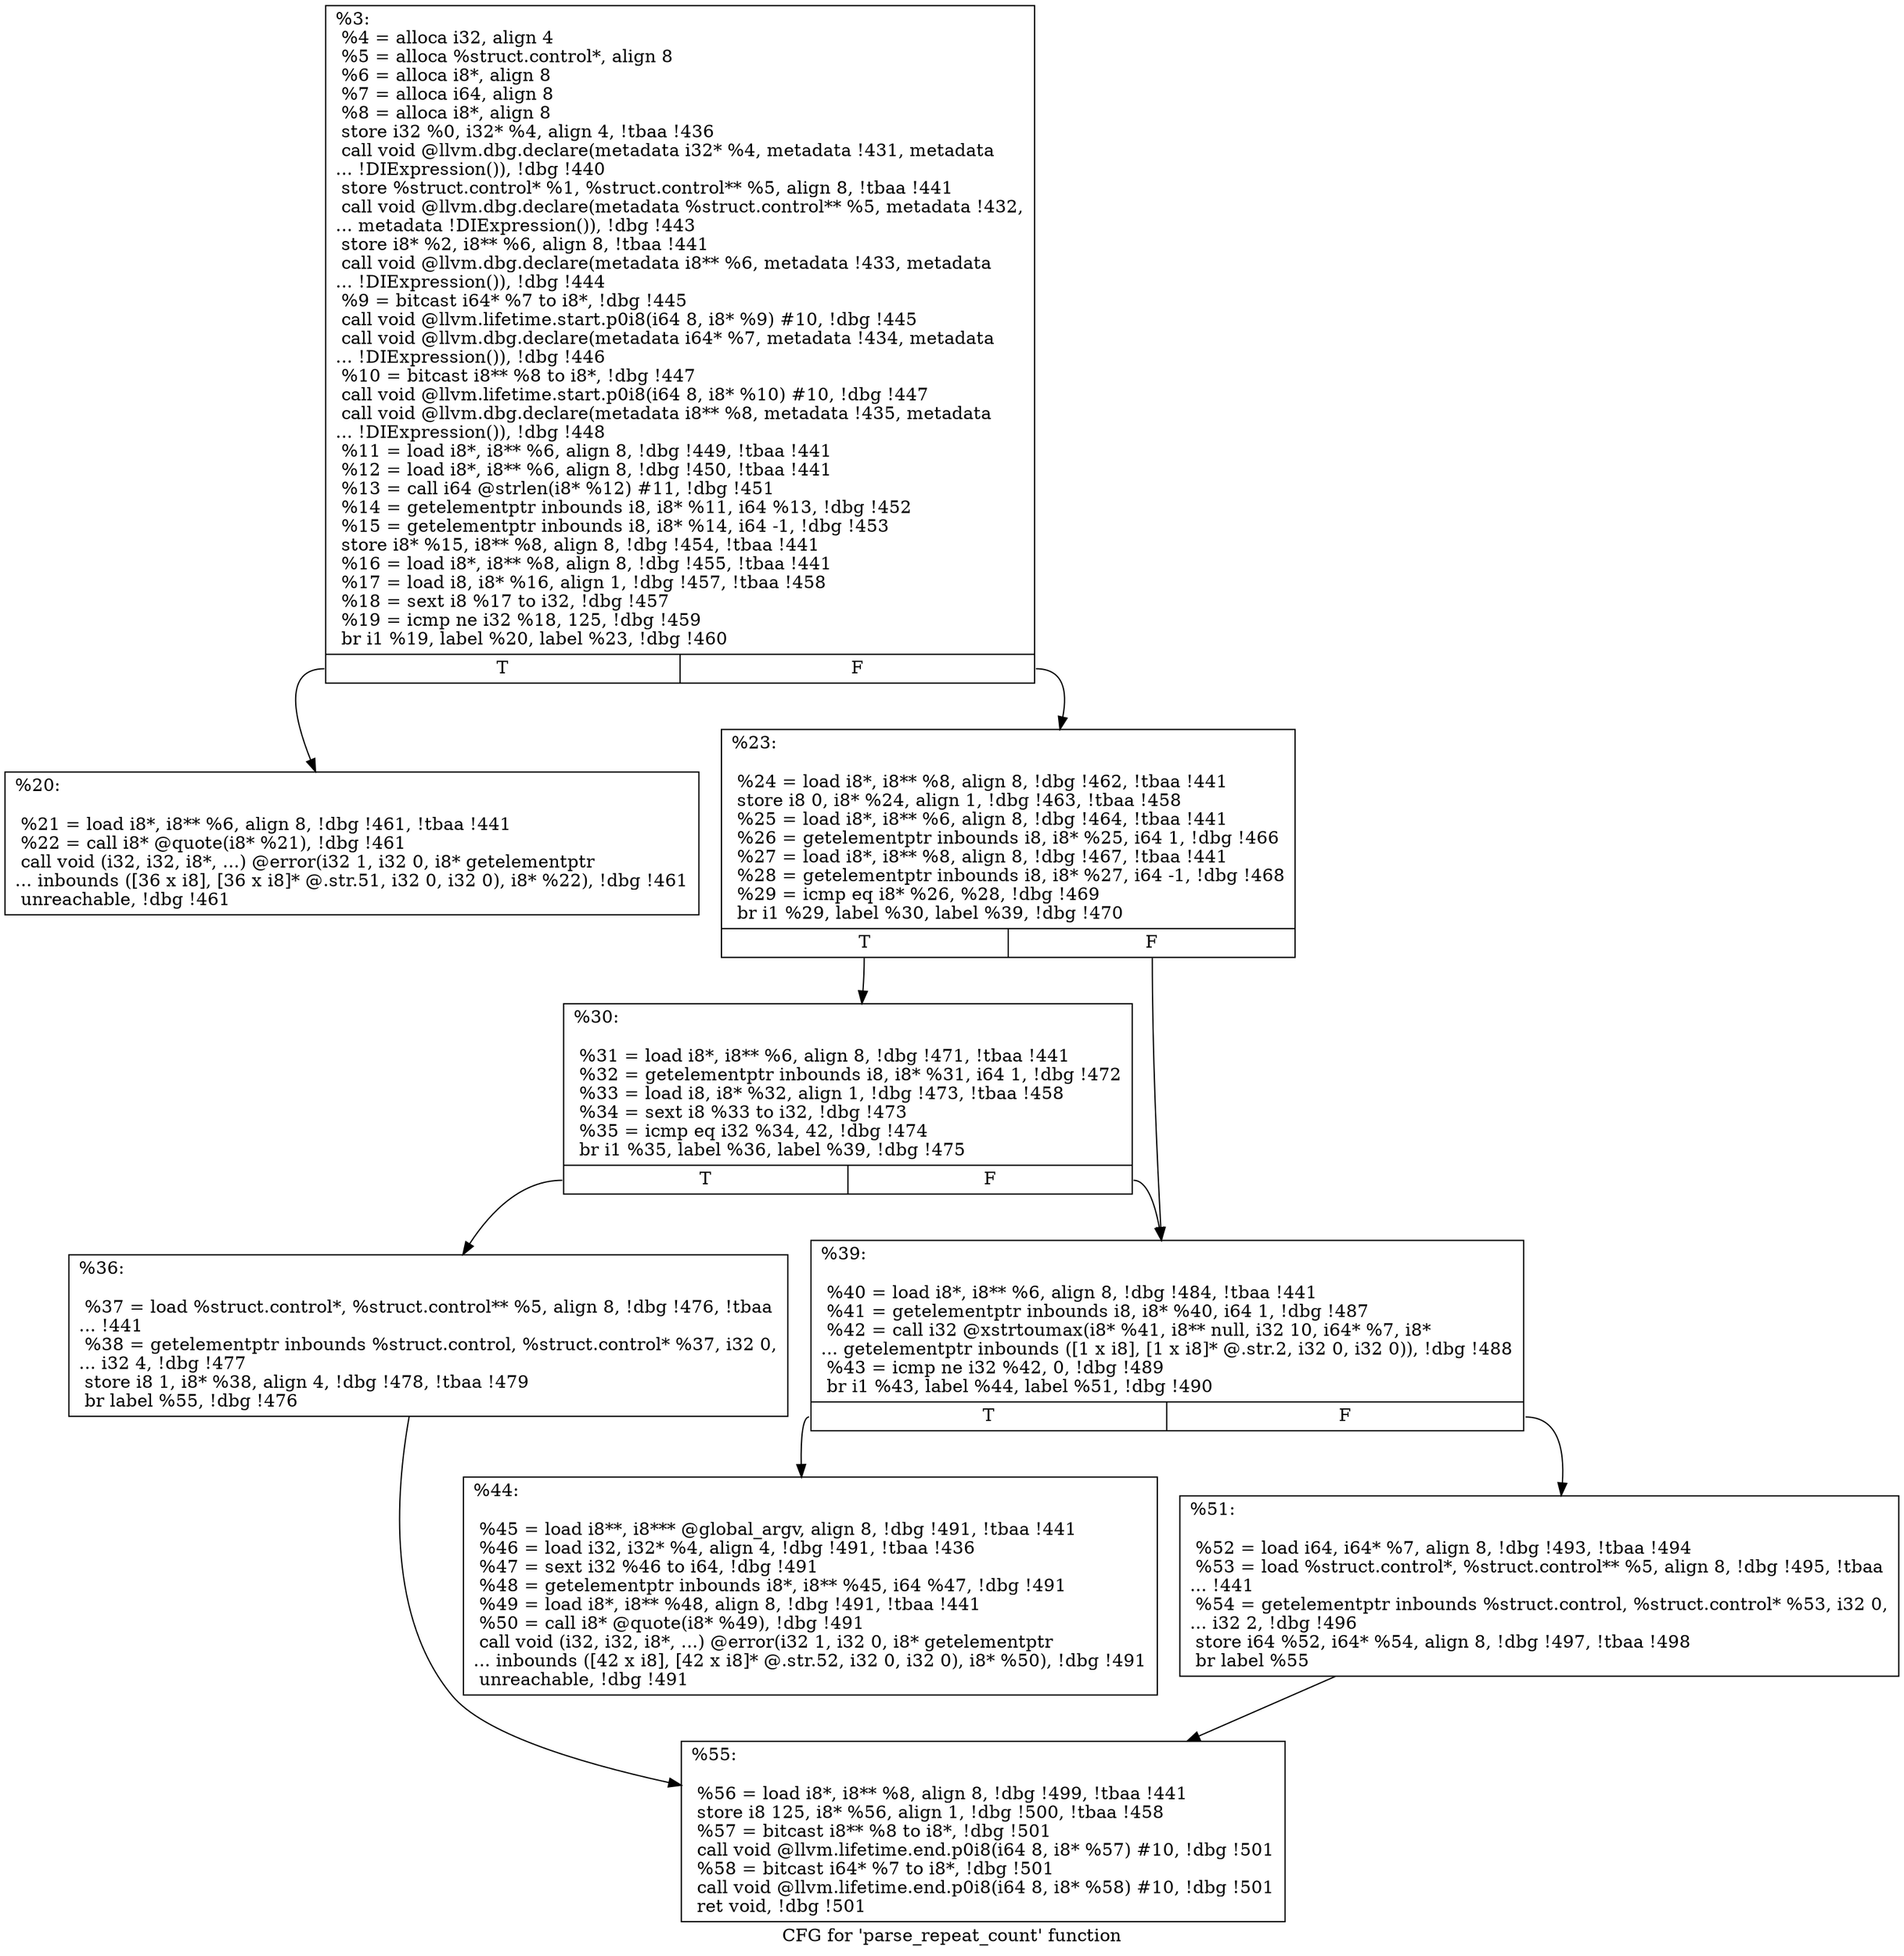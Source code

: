 digraph "CFG for 'parse_repeat_count' function" {
	label="CFG for 'parse_repeat_count' function";

	Node0x238ab30 [shape=record,label="{%3:\l  %4 = alloca i32, align 4\l  %5 = alloca %struct.control*, align 8\l  %6 = alloca i8*, align 8\l  %7 = alloca i64, align 8\l  %8 = alloca i8*, align 8\l  store i32 %0, i32* %4, align 4, !tbaa !436\l  call void @llvm.dbg.declare(metadata i32* %4, metadata !431, metadata\l... !DIExpression()), !dbg !440\l  store %struct.control* %1, %struct.control** %5, align 8, !tbaa !441\l  call void @llvm.dbg.declare(metadata %struct.control** %5, metadata !432,\l... metadata !DIExpression()), !dbg !443\l  store i8* %2, i8** %6, align 8, !tbaa !441\l  call void @llvm.dbg.declare(metadata i8** %6, metadata !433, metadata\l... !DIExpression()), !dbg !444\l  %9 = bitcast i64* %7 to i8*, !dbg !445\l  call void @llvm.lifetime.start.p0i8(i64 8, i8* %9) #10, !dbg !445\l  call void @llvm.dbg.declare(metadata i64* %7, metadata !434, metadata\l... !DIExpression()), !dbg !446\l  %10 = bitcast i8** %8 to i8*, !dbg !447\l  call void @llvm.lifetime.start.p0i8(i64 8, i8* %10) #10, !dbg !447\l  call void @llvm.dbg.declare(metadata i8** %8, metadata !435, metadata\l... !DIExpression()), !dbg !448\l  %11 = load i8*, i8** %6, align 8, !dbg !449, !tbaa !441\l  %12 = load i8*, i8** %6, align 8, !dbg !450, !tbaa !441\l  %13 = call i64 @strlen(i8* %12) #11, !dbg !451\l  %14 = getelementptr inbounds i8, i8* %11, i64 %13, !dbg !452\l  %15 = getelementptr inbounds i8, i8* %14, i64 -1, !dbg !453\l  store i8* %15, i8** %8, align 8, !dbg !454, !tbaa !441\l  %16 = load i8*, i8** %8, align 8, !dbg !455, !tbaa !441\l  %17 = load i8, i8* %16, align 1, !dbg !457, !tbaa !458\l  %18 = sext i8 %17 to i32, !dbg !457\l  %19 = icmp ne i32 %18, 125, !dbg !459\l  br i1 %19, label %20, label %23, !dbg !460\l|{<s0>T|<s1>F}}"];
	Node0x238ab30:s0 -> Node0x238ab80;
	Node0x238ab30:s1 -> Node0x238abd0;
	Node0x238ab80 [shape=record,label="{%20:\l\l  %21 = load i8*, i8** %6, align 8, !dbg !461, !tbaa !441\l  %22 = call i8* @quote(i8* %21), !dbg !461\l  call void (i32, i32, i8*, ...) @error(i32 1, i32 0, i8* getelementptr\l... inbounds ([36 x i8], [36 x i8]* @.str.51, i32 0, i32 0), i8* %22), !dbg !461\l  unreachable, !dbg !461\l}"];
	Node0x238abd0 [shape=record,label="{%23:\l\l  %24 = load i8*, i8** %8, align 8, !dbg !462, !tbaa !441\l  store i8 0, i8* %24, align 1, !dbg !463, !tbaa !458\l  %25 = load i8*, i8** %6, align 8, !dbg !464, !tbaa !441\l  %26 = getelementptr inbounds i8, i8* %25, i64 1, !dbg !466\l  %27 = load i8*, i8** %8, align 8, !dbg !467, !tbaa !441\l  %28 = getelementptr inbounds i8, i8* %27, i64 -1, !dbg !468\l  %29 = icmp eq i8* %26, %28, !dbg !469\l  br i1 %29, label %30, label %39, !dbg !470\l|{<s0>T|<s1>F}}"];
	Node0x238abd0:s0 -> Node0x238ac20;
	Node0x238abd0:s1 -> Node0x238acc0;
	Node0x238ac20 [shape=record,label="{%30:\l\l  %31 = load i8*, i8** %6, align 8, !dbg !471, !tbaa !441\l  %32 = getelementptr inbounds i8, i8* %31, i64 1, !dbg !472\l  %33 = load i8, i8* %32, align 1, !dbg !473, !tbaa !458\l  %34 = sext i8 %33 to i32, !dbg !473\l  %35 = icmp eq i32 %34, 42, !dbg !474\l  br i1 %35, label %36, label %39, !dbg !475\l|{<s0>T|<s1>F}}"];
	Node0x238ac20:s0 -> Node0x238ac70;
	Node0x238ac20:s1 -> Node0x238acc0;
	Node0x238ac70 [shape=record,label="{%36:\l\l  %37 = load %struct.control*, %struct.control** %5, align 8, !dbg !476, !tbaa\l... !441\l  %38 = getelementptr inbounds %struct.control, %struct.control* %37, i32 0,\l... i32 4, !dbg !477\l  store i8 1, i8* %38, align 4, !dbg !478, !tbaa !479\l  br label %55, !dbg !476\l}"];
	Node0x238ac70 -> Node0x238adb0;
	Node0x238acc0 [shape=record,label="{%39:\l\l  %40 = load i8*, i8** %6, align 8, !dbg !484, !tbaa !441\l  %41 = getelementptr inbounds i8, i8* %40, i64 1, !dbg !487\l  %42 = call i32 @xstrtoumax(i8* %41, i8** null, i32 10, i64* %7, i8*\l... getelementptr inbounds ([1 x i8], [1 x i8]* @.str.2, i32 0, i32 0)), !dbg !488\l  %43 = icmp ne i32 %42, 0, !dbg !489\l  br i1 %43, label %44, label %51, !dbg !490\l|{<s0>T|<s1>F}}"];
	Node0x238acc0:s0 -> Node0x238ad10;
	Node0x238acc0:s1 -> Node0x238ad60;
	Node0x238ad10 [shape=record,label="{%44:\l\l  %45 = load i8**, i8*** @global_argv, align 8, !dbg !491, !tbaa !441\l  %46 = load i32, i32* %4, align 4, !dbg !491, !tbaa !436\l  %47 = sext i32 %46 to i64, !dbg !491\l  %48 = getelementptr inbounds i8*, i8** %45, i64 %47, !dbg !491\l  %49 = load i8*, i8** %48, align 8, !dbg !491, !tbaa !441\l  %50 = call i8* @quote(i8* %49), !dbg !491\l  call void (i32, i32, i8*, ...) @error(i32 1, i32 0, i8* getelementptr\l... inbounds ([42 x i8], [42 x i8]* @.str.52, i32 0, i32 0), i8* %50), !dbg !491\l  unreachable, !dbg !491\l}"];
	Node0x238ad60 [shape=record,label="{%51:\l\l  %52 = load i64, i64* %7, align 8, !dbg !493, !tbaa !494\l  %53 = load %struct.control*, %struct.control** %5, align 8, !dbg !495, !tbaa\l... !441\l  %54 = getelementptr inbounds %struct.control, %struct.control* %53, i32 0,\l... i32 2, !dbg !496\l  store i64 %52, i64* %54, align 8, !dbg !497, !tbaa !498\l  br label %55\l}"];
	Node0x238ad60 -> Node0x238adb0;
	Node0x238adb0 [shape=record,label="{%55:\l\l  %56 = load i8*, i8** %8, align 8, !dbg !499, !tbaa !441\l  store i8 125, i8* %56, align 1, !dbg !500, !tbaa !458\l  %57 = bitcast i8** %8 to i8*, !dbg !501\l  call void @llvm.lifetime.end.p0i8(i64 8, i8* %57) #10, !dbg !501\l  %58 = bitcast i64* %7 to i8*, !dbg !501\l  call void @llvm.lifetime.end.p0i8(i64 8, i8* %58) #10, !dbg !501\l  ret void, !dbg !501\l}"];
}
